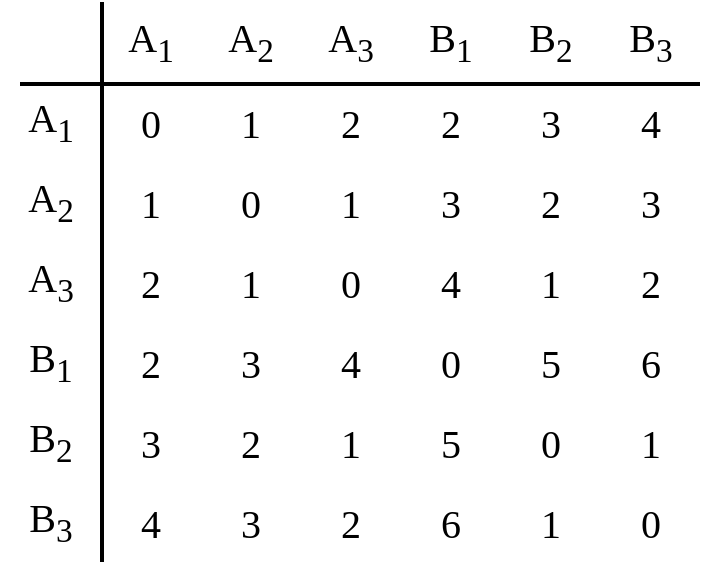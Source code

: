 <mxfile version="23.0.2" type="device">
  <diagram id="-dBBGoe8ECgWNjVDQUaf" name="第 1 页">
    <mxGraphModel dx="645" dy="415" grid="1" gridSize="10" guides="1" tooltips="1" connect="1" arrows="1" fold="1" page="1" pageScale="1" pageWidth="827" pageHeight="1169" math="0" shadow="0">
      <root>
        <mxCell id="0" />
        <mxCell id="1" parent="0" />
        <mxCell id="YOD9o4qHtNOX2Bx9TItY-2" value="&lt;font style=&quot;font-size: 20px;&quot; face=&quot;Times New Roman&quot;&gt;A&lt;sub&gt;1&lt;/sub&gt;&lt;/font&gt;" style="text;html=1;align=center;verticalAlign=middle;resizable=0;points=[];autosize=1;strokeColor=none;fillColor=none;" vertex="1" parent="1">
          <mxGeometry x="200" y="80" width="50" height="40" as="geometry" />
        </mxCell>
        <mxCell id="YOD9o4qHtNOX2Bx9TItY-3" value="&lt;font face=&quot;Times New Roman&quot;&gt;&lt;span style=&quot;font-size: 20px;&quot;&gt;A&lt;sub&gt;2&lt;/sub&gt;&lt;/span&gt;&lt;/font&gt;" style="text;html=1;align=center;verticalAlign=middle;resizable=0;points=[];autosize=1;strokeColor=none;fillColor=none;" vertex="1" parent="1">
          <mxGeometry x="250" y="80" width="50" height="40" as="geometry" />
        </mxCell>
        <mxCell id="YOD9o4qHtNOX2Bx9TItY-4" value="&lt;font face=&quot;Times New Roman&quot;&gt;&lt;span style=&quot;font-size: 20px;&quot;&gt;B&lt;sub&gt;1&lt;/sub&gt;&lt;/span&gt;&lt;/font&gt;" style="text;html=1;align=center;verticalAlign=middle;resizable=0;points=[];autosize=1;strokeColor=none;fillColor=none;" vertex="1" parent="1">
          <mxGeometry x="350" y="80" width="50" height="40" as="geometry" />
        </mxCell>
        <mxCell id="YOD9o4qHtNOX2Bx9TItY-5" value="&lt;font face=&quot;Times New Roman&quot;&gt;&lt;span style=&quot;font-size: 20px;&quot;&gt;A&lt;sub&gt;3&lt;/sub&gt;&lt;/span&gt;&lt;/font&gt;" style="text;html=1;align=center;verticalAlign=middle;resizable=0;points=[];autosize=1;strokeColor=none;fillColor=none;" vertex="1" parent="1">
          <mxGeometry x="300" y="80" width="50" height="40" as="geometry" />
        </mxCell>
        <mxCell id="YOD9o4qHtNOX2Bx9TItY-6" value="&lt;font face=&quot;Times New Roman&quot;&gt;&lt;span style=&quot;font-size: 20px;&quot;&gt;B&lt;sub&gt;2&lt;/sub&gt;&lt;/span&gt;&lt;/font&gt;" style="text;html=1;align=center;verticalAlign=middle;resizable=0;points=[];autosize=1;strokeColor=none;fillColor=none;" vertex="1" parent="1">
          <mxGeometry x="400" y="80" width="50" height="40" as="geometry" />
        </mxCell>
        <mxCell id="YOD9o4qHtNOX2Bx9TItY-7" value="&lt;font face=&quot;Times New Roman&quot;&gt;&lt;span style=&quot;font-size: 20px;&quot;&gt;B&lt;sub&gt;3&lt;/sub&gt;&lt;/span&gt;&lt;/font&gt;" style="text;html=1;align=center;verticalAlign=middle;resizable=0;points=[];autosize=1;strokeColor=none;fillColor=none;" vertex="1" parent="1">
          <mxGeometry x="450" y="80" width="50" height="40" as="geometry" />
        </mxCell>
        <mxCell id="YOD9o4qHtNOX2Bx9TItY-8" value="&lt;font face=&quot;Times New Roman&quot;&gt;&lt;span style=&quot;font-size: 20px;&quot;&gt;0&lt;/span&gt;&lt;/font&gt;" style="text;html=1;align=center;verticalAlign=middle;resizable=0;points=[];autosize=1;strokeColor=none;fillColor=none;" vertex="1" parent="1">
          <mxGeometry x="210" y="120" width="30" height="40" as="geometry" />
        </mxCell>
        <mxCell id="YOD9o4qHtNOX2Bx9TItY-9" value="&lt;font face=&quot;Times New Roman&quot;&gt;&lt;span style=&quot;font-size: 20px;&quot;&gt;1&lt;/span&gt;&lt;/font&gt;" style="text;html=1;align=center;verticalAlign=middle;resizable=0;points=[];autosize=1;strokeColor=none;fillColor=none;" vertex="1" parent="1">
          <mxGeometry x="260" y="120" width="30" height="40" as="geometry" />
        </mxCell>
        <mxCell id="YOD9o4qHtNOX2Bx9TItY-10" value="&lt;font face=&quot;Times New Roman&quot;&gt;&lt;span style=&quot;font-size: 20px;&quot;&gt;2&lt;/span&gt;&lt;/font&gt;" style="text;html=1;align=center;verticalAlign=middle;resizable=0;points=[];autosize=1;strokeColor=none;fillColor=none;" vertex="1" parent="1">
          <mxGeometry x="360" y="120" width="30" height="40" as="geometry" />
        </mxCell>
        <mxCell id="YOD9o4qHtNOX2Bx9TItY-11" value="&lt;font face=&quot;Times New Roman&quot;&gt;&lt;span style=&quot;font-size: 20px;&quot;&gt;2&lt;/span&gt;&lt;/font&gt;" style="text;html=1;align=center;verticalAlign=middle;resizable=0;points=[];autosize=1;strokeColor=none;fillColor=none;" vertex="1" parent="1">
          <mxGeometry x="310" y="120" width="30" height="40" as="geometry" />
        </mxCell>
        <mxCell id="YOD9o4qHtNOX2Bx9TItY-12" value="&lt;font face=&quot;Times New Roman&quot;&gt;&lt;span style=&quot;font-size: 20px;&quot;&gt;3&lt;/span&gt;&lt;/font&gt;" style="text;html=1;align=center;verticalAlign=middle;resizable=0;points=[];autosize=1;strokeColor=none;fillColor=none;" vertex="1" parent="1">
          <mxGeometry x="410" y="120" width="30" height="40" as="geometry" />
        </mxCell>
        <mxCell id="YOD9o4qHtNOX2Bx9TItY-13" value="&lt;font face=&quot;Times New Roman&quot;&gt;&lt;span style=&quot;font-size: 20px;&quot;&gt;4&lt;/span&gt;&lt;/font&gt;" style="text;html=1;align=center;verticalAlign=middle;resizable=0;points=[];autosize=1;strokeColor=none;fillColor=none;" vertex="1" parent="1">
          <mxGeometry x="460" y="120" width="30" height="40" as="geometry" />
        </mxCell>
        <mxCell id="YOD9o4qHtNOX2Bx9TItY-14" value="&lt;font face=&quot;Times New Roman&quot;&gt;&lt;span style=&quot;font-size: 20px;&quot;&gt;1&lt;/span&gt;&lt;/font&gt;" style="text;html=1;align=center;verticalAlign=middle;resizable=0;points=[];autosize=1;strokeColor=none;fillColor=none;" vertex="1" parent="1">
          <mxGeometry x="210" y="160" width="30" height="40" as="geometry" />
        </mxCell>
        <mxCell id="YOD9o4qHtNOX2Bx9TItY-15" value="&lt;font face=&quot;Times New Roman&quot;&gt;&lt;span style=&quot;font-size: 20px;&quot;&gt;0&lt;/span&gt;&lt;/font&gt;" style="text;html=1;align=center;verticalAlign=middle;resizable=0;points=[];autosize=1;strokeColor=none;fillColor=none;" vertex="1" parent="1">
          <mxGeometry x="260" y="160" width="30" height="40" as="geometry" />
        </mxCell>
        <mxCell id="YOD9o4qHtNOX2Bx9TItY-16" value="&lt;font face=&quot;Times New Roman&quot;&gt;&lt;span style=&quot;font-size: 20px;&quot;&gt;3&lt;/span&gt;&lt;/font&gt;" style="text;html=1;align=center;verticalAlign=middle;resizable=0;points=[];autosize=1;strokeColor=none;fillColor=none;" vertex="1" parent="1">
          <mxGeometry x="360" y="160" width="30" height="40" as="geometry" />
        </mxCell>
        <mxCell id="YOD9o4qHtNOX2Bx9TItY-17" value="&lt;font face=&quot;Times New Roman&quot;&gt;&lt;span style=&quot;font-size: 20px;&quot;&gt;1&lt;/span&gt;&lt;/font&gt;" style="text;html=1;align=center;verticalAlign=middle;resizable=0;points=[];autosize=1;strokeColor=none;fillColor=none;" vertex="1" parent="1">
          <mxGeometry x="310" y="160" width="30" height="40" as="geometry" />
        </mxCell>
        <mxCell id="YOD9o4qHtNOX2Bx9TItY-18" value="&lt;font face=&quot;Times New Roman&quot;&gt;&lt;span style=&quot;font-size: 20px;&quot;&gt;2&lt;/span&gt;&lt;/font&gt;" style="text;html=1;align=center;verticalAlign=middle;resizable=0;points=[];autosize=1;strokeColor=none;fillColor=none;" vertex="1" parent="1">
          <mxGeometry x="410" y="160" width="30" height="40" as="geometry" />
        </mxCell>
        <mxCell id="YOD9o4qHtNOX2Bx9TItY-19" value="&lt;font face=&quot;Times New Roman&quot;&gt;&lt;span style=&quot;font-size: 20px;&quot;&gt;3&lt;/span&gt;&lt;/font&gt;" style="text;html=1;align=center;verticalAlign=middle;resizable=0;points=[];autosize=1;strokeColor=none;fillColor=none;" vertex="1" parent="1">
          <mxGeometry x="460" y="160" width="30" height="40" as="geometry" />
        </mxCell>
        <mxCell id="YOD9o4qHtNOX2Bx9TItY-20" value="&lt;font face=&quot;Times New Roman&quot;&gt;&lt;span style=&quot;font-size: 20px;&quot;&gt;2&lt;/span&gt;&lt;/font&gt;" style="text;html=1;align=center;verticalAlign=middle;resizable=0;points=[];autosize=1;strokeColor=none;fillColor=none;" vertex="1" parent="1">
          <mxGeometry x="210" y="200" width="30" height="40" as="geometry" />
        </mxCell>
        <mxCell id="YOD9o4qHtNOX2Bx9TItY-21" value="&lt;font face=&quot;Times New Roman&quot;&gt;&lt;span style=&quot;font-size: 20px;&quot;&gt;1&lt;/span&gt;&lt;/font&gt;" style="text;html=1;align=center;verticalAlign=middle;resizable=0;points=[];autosize=1;strokeColor=none;fillColor=none;" vertex="1" parent="1">
          <mxGeometry x="260" y="200" width="30" height="40" as="geometry" />
        </mxCell>
        <mxCell id="YOD9o4qHtNOX2Bx9TItY-22" value="&lt;font face=&quot;Times New Roman&quot;&gt;&lt;span style=&quot;font-size: 20px;&quot;&gt;4&lt;/span&gt;&lt;/font&gt;" style="text;html=1;align=center;verticalAlign=middle;resizable=0;points=[];autosize=1;strokeColor=none;fillColor=none;" vertex="1" parent="1">
          <mxGeometry x="360" y="200" width="30" height="40" as="geometry" />
        </mxCell>
        <mxCell id="YOD9o4qHtNOX2Bx9TItY-23" value="&lt;font face=&quot;Times New Roman&quot;&gt;&lt;span style=&quot;font-size: 20px;&quot;&gt;0&lt;/span&gt;&lt;/font&gt;" style="text;html=1;align=center;verticalAlign=middle;resizable=0;points=[];autosize=1;strokeColor=none;fillColor=none;" vertex="1" parent="1">
          <mxGeometry x="310" y="200" width="30" height="40" as="geometry" />
        </mxCell>
        <mxCell id="YOD9o4qHtNOX2Bx9TItY-24" value="&lt;font face=&quot;Times New Roman&quot;&gt;&lt;span style=&quot;font-size: 20px;&quot;&gt;1&lt;/span&gt;&lt;/font&gt;" style="text;html=1;align=center;verticalAlign=middle;resizable=0;points=[];autosize=1;strokeColor=none;fillColor=none;" vertex="1" parent="1">
          <mxGeometry x="410" y="200" width="30" height="40" as="geometry" />
        </mxCell>
        <mxCell id="YOD9o4qHtNOX2Bx9TItY-25" value="&lt;font face=&quot;Times New Roman&quot;&gt;&lt;span style=&quot;font-size: 20px;&quot;&gt;2&lt;/span&gt;&lt;/font&gt;" style="text;html=1;align=center;verticalAlign=middle;resizable=0;points=[];autosize=1;strokeColor=none;fillColor=none;" vertex="1" parent="1">
          <mxGeometry x="460" y="200" width="30" height="40" as="geometry" />
        </mxCell>
        <mxCell id="YOD9o4qHtNOX2Bx9TItY-26" value="&lt;font face=&quot;Times New Roman&quot;&gt;&lt;span style=&quot;font-size: 20px;&quot;&gt;2&lt;/span&gt;&lt;/font&gt;" style="text;html=1;align=center;verticalAlign=middle;resizable=0;points=[];autosize=1;strokeColor=none;fillColor=none;" vertex="1" parent="1">
          <mxGeometry x="210" y="240" width="30" height="40" as="geometry" />
        </mxCell>
        <mxCell id="YOD9o4qHtNOX2Bx9TItY-27" value="&lt;font face=&quot;Times New Roman&quot;&gt;&lt;span style=&quot;font-size: 20px;&quot;&gt;3&lt;/span&gt;&lt;/font&gt;" style="text;html=1;align=center;verticalAlign=middle;resizable=0;points=[];autosize=1;strokeColor=none;fillColor=none;" vertex="1" parent="1">
          <mxGeometry x="260" y="240" width="30" height="40" as="geometry" />
        </mxCell>
        <mxCell id="YOD9o4qHtNOX2Bx9TItY-28" value="&lt;font face=&quot;Times New Roman&quot;&gt;&lt;span style=&quot;font-size: 20px;&quot;&gt;0&lt;/span&gt;&lt;/font&gt;" style="text;html=1;align=center;verticalAlign=middle;resizable=0;points=[];autosize=1;strokeColor=none;fillColor=none;" vertex="1" parent="1">
          <mxGeometry x="360" y="240" width="30" height="40" as="geometry" />
        </mxCell>
        <mxCell id="YOD9o4qHtNOX2Bx9TItY-29" value="&lt;font face=&quot;Times New Roman&quot;&gt;&lt;span style=&quot;font-size: 20px;&quot;&gt;4&lt;/span&gt;&lt;/font&gt;" style="text;html=1;align=center;verticalAlign=middle;resizable=0;points=[];autosize=1;strokeColor=none;fillColor=none;" vertex="1" parent="1">
          <mxGeometry x="310" y="240" width="30" height="40" as="geometry" />
        </mxCell>
        <mxCell id="YOD9o4qHtNOX2Bx9TItY-30" value="&lt;font face=&quot;Times New Roman&quot;&gt;&lt;span style=&quot;font-size: 20px;&quot;&gt;5&lt;/span&gt;&lt;/font&gt;" style="text;html=1;align=center;verticalAlign=middle;resizable=0;points=[];autosize=1;strokeColor=none;fillColor=none;" vertex="1" parent="1">
          <mxGeometry x="410" y="240" width="30" height="40" as="geometry" />
        </mxCell>
        <mxCell id="YOD9o4qHtNOX2Bx9TItY-31" value="&lt;font face=&quot;Times New Roman&quot;&gt;&lt;span style=&quot;font-size: 20px;&quot;&gt;6&lt;/span&gt;&lt;/font&gt;" style="text;html=1;align=center;verticalAlign=middle;resizable=0;points=[];autosize=1;strokeColor=none;fillColor=none;" vertex="1" parent="1">
          <mxGeometry x="460" y="240" width="30" height="40" as="geometry" />
        </mxCell>
        <mxCell id="YOD9o4qHtNOX2Bx9TItY-32" value="&lt;font face=&quot;Times New Roman&quot;&gt;&lt;span style=&quot;font-size: 20px;&quot;&gt;3&lt;/span&gt;&lt;/font&gt;" style="text;html=1;align=center;verticalAlign=middle;resizable=0;points=[];autosize=1;strokeColor=none;fillColor=none;" vertex="1" parent="1">
          <mxGeometry x="210" y="280" width="30" height="40" as="geometry" />
        </mxCell>
        <mxCell id="YOD9o4qHtNOX2Bx9TItY-33" value="&lt;font face=&quot;Times New Roman&quot;&gt;&lt;span style=&quot;font-size: 20px;&quot;&gt;2&lt;/span&gt;&lt;/font&gt;" style="text;html=1;align=center;verticalAlign=middle;resizable=0;points=[];autosize=1;strokeColor=none;fillColor=none;" vertex="1" parent="1">
          <mxGeometry x="260" y="280" width="30" height="40" as="geometry" />
        </mxCell>
        <mxCell id="YOD9o4qHtNOX2Bx9TItY-34" value="&lt;font face=&quot;Times New Roman&quot;&gt;&lt;span style=&quot;font-size: 20px;&quot;&gt;5&lt;/span&gt;&lt;/font&gt;" style="text;html=1;align=center;verticalAlign=middle;resizable=0;points=[];autosize=1;strokeColor=none;fillColor=none;" vertex="1" parent="1">
          <mxGeometry x="360" y="280" width="30" height="40" as="geometry" />
        </mxCell>
        <mxCell id="YOD9o4qHtNOX2Bx9TItY-35" value="&lt;font face=&quot;Times New Roman&quot;&gt;&lt;span style=&quot;font-size: 20px;&quot;&gt;1&lt;/span&gt;&lt;/font&gt;" style="text;html=1;align=center;verticalAlign=middle;resizable=0;points=[];autosize=1;strokeColor=none;fillColor=none;" vertex="1" parent="1">
          <mxGeometry x="310" y="280" width="30" height="40" as="geometry" />
        </mxCell>
        <mxCell id="YOD9o4qHtNOX2Bx9TItY-36" value="&lt;font face=&quot;Times New Roman&quot;&gt;&lt;span style=&quot;font-size: 20px;&quot;&gt;0&lt;/span&gt;&lt;/font&gt;" style="text;html=1;align=center;verticalAlign=middle;resizable=0;points=[];autosize=1;strokeColor=none;fillColor=none;" vertex="1" parent="1">
          <mxGeometry x="410" y="280" width="30" height="40" as="geometry" />
        </mxCell>
        <mxCell id="YOD9o4qHtNOX2Bx9TItY-37" value="&lt;font face=&quot;Times New Roman&quot;&gt;&lt;span style=&quot;font-size: 20px;&quot;&gt;1&lt;/span&gt;&lt;/font&gt;" style="text;html=1;align=center;verticalAlign=middle;resizable=0;points=[];autosize=1;strokeColor=none;fillColor=none;" vertex="1" parent="1">
          <mxGeometry x="460" y="280" width="30" height="40" as="geometry" />
        </mxCell>
        <mxCell id="YOD9o4qHtNOX2Bx9TItY-38" value="&lt;font face=&quot;Times New Roman&quot;&gt;&lt;span style=&quot;font-size: 20px;&quot;&gt;4&lt;/span&gt;&lt;/font&gt;" style="text;html=1;align=center;verticalAlign=middle;resizable=0;points=[];autosize=1;strokeColor=none;fillColor=none;" vertex="1" parent="1">
          <mxGeometry x="210" y="320" width="30" height="40" as="geometry" />
        </mxCell>
        <mxCell id="YOD9o4qHtNOX2Bx9TItY-39" value="&lt;font face=&quot;Times New Roman&quot;&gt;&lt;span style=&quot;font-size: 20px;&quot;&gt;3&lt;/span&gt;&lt;/font&gt;" style="text;html=1;align=center;verticalAlign=middle;resizable=0;points=[];autosize=1;strokeColor=none;fillColor=none;" vertex="1" parent="1">
          <mxGeometry x="260" y="320" width="30" height="40" as="geometry" />
        </mxCell>
        <mxCell id="YOD9o4qHtNOX2Bx9TItY-40" value="&lt;font face=&quot;Times New Roman&quot;&gt;&lt;span style=&quot;font-size: 20px;&quot;&gt;6&lt;/span&gt;&lt;/font&gt;" style="text;html=1;align=center;verticalAlign=middle;resizable=0;points=[];autosize=1;strokeColor=none;fillColor=none;" vertex="1" parent="1">
          <mxGeometry x="360" y="320" width="30" height="40" as="geometry" />
        </mxCell>
        <mxCell id="YOD9o4qHtNOX2Bx9TItY-41" value="&lt;font face=&quot;Times New Roman&quot;&gt;&lt;span style=&quot;font-size: 20px;&quot;&gt;2&lt;/span&gt;&lt;/font&gt;" style="text;html=1;align=center;verticalAlign=middle;resizable=0;points=[];autosize=1;strokeColor=none;fillColor=none;" vertex="1" parent="1">
          <mxGeometry x="310" y="320" width="30" height="40" as="geometry" />
        </mxCell>
        <mxCell id="YOD9o4qHtNOX2Bx9TItY-42" value="&lt;font face=&quot;Times New Roman&quot;&gt;&lt;span style=&quot;font-size: 20px;&quot;&gt;1&lt;/span&gt;&lt;/font&gt;" style="text;html=1;align=center;verticalAlign=middle;resizable=0;points=[];autosize=1;strokeColor=none;fillColor=none;" vertex="1" parent="1">
          <mxGeometry x="410" y="320" width="30" height="40" as="geometry" />
        </mxCell>
        <mxCell id="YOD9o4qHtNOX2Bx9TItY-43" value="&lt;font face=&quot;Times New Roman&quot;&gt;&lt;span style=&quot;font-size: 20px;&quot;&gt;0&lt;/span&gt;&lt;/font&gt;" style="text;html=1;align=center;verticalAlign=middle;resizable=0;points=[];autosize=1;strokeColor=none;fillColor=none;" vertex="1" parent="1">
          <mxGeometry x="460" y="320" width="30" height="40" as="geometry" />
        </mxCell>
        <mxCell id="YOD9o4qHtNOX2Bx9TItY-45" value="&lt;font style=&quot;font-size: 20px;&quot; face=&quot;Times New Roman&quot;&gt;A&lt;sub&gt;1&lt;/sub&gt;&lt;/font&gt;" style="text;html=1;align=center;verticalAlign=middle;resizable=0;points=[];autosize=1;strokeColor=none;fillColor=none;" vertex="1" parent="1">
          <mxGeometry x="150" y="120" width="50" height="40" as="geometry" />
        </mxCell>
        <mxCell id="YOD9o4qHtNOX2Bx9TItY-46" value="&lt;font face=&quot;Times New Roman&quot;&gt;&lt;span style=&quot;font-size: 20px;&quot;&gt;A&lt;sub&gt;2&lt;/sub&gt;&lt;/span&gt;&lt;/font&gt;" style="text;html=1;align=center;verticalAlign=middle;resizable=0;points=[];autosize=1;strokeColor=none;fillColor=none;" vertex="1" parent="1">
          <mxGeometry x="150" y="160" width="50" height="40" as="geometry" />
        </mxCell>
        <mxCell id="YOD9o4qHtNOX2Bx9TItY-47" value="&lt;font face=&quot;Times New Roman&quot;&gt;&lt;span style=&quot;font-size: 20px;&quot;&gt;A&lt;sub&gt;3&lt;/sub&gt;&lt;/span&gt;&lt;/font&gt;" style="text;html=1;align=center;verticalAlign=middle;resizable=0;points=[];autosize=1;strokeColor=none;fillColor=none;" vertex="1" parent="1">
          <mxGeometry x="150" y="200" width="50" height="40" as="geometry" />
        </mxCell>
        <mxCell id="YOD9o4qHtNOX2Bx9TItY-48" value="&lt;font face=&quot;Times New Roman&quot;&gt;&lt;span style=&quot;font-size: 20px;&quot;&gt;B&lt;sub&gt;1&lt;/sub&gt;&lt;/span&gt;&lt;/font&gt;" style="text;html=1;align=center;verticalAlign=middle;resizable=0;points=[];autosize=1;strokeColor=none;fillColor=none;" vertex="1" parent="1">
          <mxGeometry x="150" y="240" width="50" height="40" as="geometry" />
        </mxCell>
        <mxCell id="YOD9o4qHtNOX2Bx9TItY-49" value="&lt;font face=&quot;Times New Roman&quot;&gt;&lt;span style=&quot;font-size: 20px;&quot;&gt;B&lt;sub&gt;2&lt;/sub&gt;&lt;/span&gt;&lt;/font&gt;" style="text;html=1;align=center;verticalAlign=middle;resizable=0;points=[];autosize=1;strokeColor=none;fillColor=none;" vertex="1" parent="1">
          <mxGeometry x="150" y="280" width="50" height="40" as="geometry" />
        </mxCell>
        <mxCell id="YOD9o4qHtNOX2Bx9TItY-50" value="&lt;font face=&quot;Times New Roman&quot;&gt;&lt;span style=&quot;font-size: 20px;&quot;&gt;B&lt;sub&gt;3&lt;/sub&gt;&lt;/span&gt;&lt;/font&gt;" style="text;html=1;align=center;verticalAlign=middle;resizable=0;points=[];autosize=1;strokeColor=none;fillColor=none;" vertex="1" parent="1">
          <mxGeometry x="150" y="320" width="50" height="40" as="geometry" />
        </mxCell>
        <mxCell id="YOD9o4qHtNOX2Bx9TItY-53" value="" style="line;strokeWidth=2;direction=south;html=1;" vertex="1" parent="1">
          <mxGeometry x="196" y="80" width="10" height="280" as="geometry" />
        </mxCell>
        <mxCell id="YOD9o4qHtNOX2Bx9TItY-55" value="" style="line;strokeWidth=2;html=1;" vertex="1" parent="1">
          <mxGeometry x="160" y="116" width="340" height="10" as="geometry" />
        </mxCell>
      </root>
    </mxGraphModel>
  </diagram>
</mxfile>
